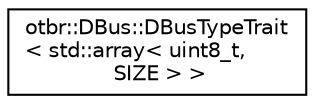 digraph "Graphical Class Hierarchy"
{
  edge [fontname="Helvetica",fontsize="10",labelfontname="Helvetica",labelfontsize="10"];
  node [fontname="Helvetica",fontsize="10",shape=record];
  rankdir="LR";
  Node0 [label="otbr::DBus::DBusTypeTrait\l\< std::array\< uint8_t,\l SIZE \> \>",height=0.2,width=0.4,color="black", fillcolor="white", style="filled",URL="$d7/d53/structotbr_1_1DBus_1_1DBusTypeTrait_3_01std_1_1array_3_01uint8__t_00_01SIZE_01_4_01_4.html"];
}
